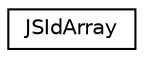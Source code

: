 digraph "Graphical Class Hierarchy"
{
 // LATEX_PDF_SIZE
  edge [fontname="Helvetica",fontsize="10",labelfontname="Helvetica",labelfontsize="10"];
  node [fontname="Helvetica",fontsize="10",shape=record];
  rankdir="LR";
  Node0 [label="JSIdArray",height=0.2,width=0.4,color="black", fillcolor="white", style="filled",URL="$structJSIdArray.html",tooltip=" "];
}
